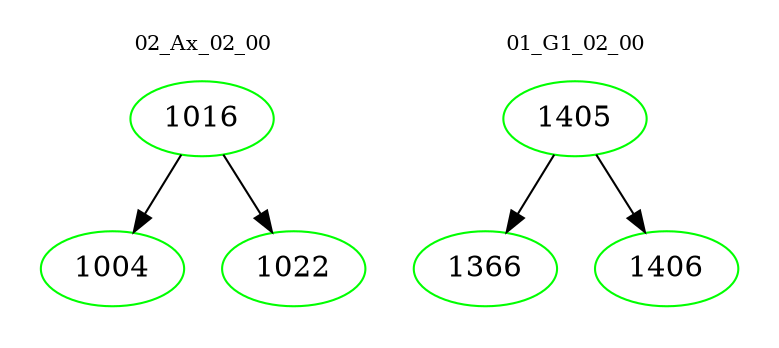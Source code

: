 digraph{
subgraph cluster_0 {
color = white
label = "02_Ax_02_00";
fontsize=10;
T0_1016 [label="1016", color="green"]
T0_1016 -> T0_1004 [color="black"]
T0_1004 [label="1004", color="green"]
T0_1016 -> T0_1022 [color="black"]
T0_1022 [label="1022", color="green"]
}
subgraph cluster_1 {
color = white
label = "01_G1_02_00";
fontsize=10;
T1_1405 [label="1405", color="green"]
T1_1405 -> T1_1366 [color="black"]
T1_1366 [label="1366", color="green"]
T1_1405 -> T1_1406 [color="black"]
T1_1406 [label="1406", color="green"]
}
}
